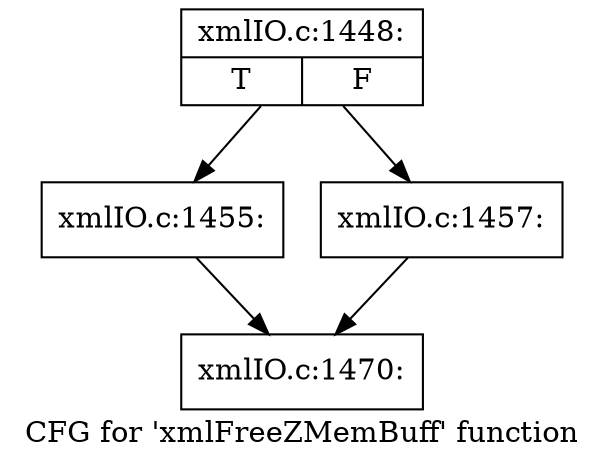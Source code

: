 digraph "CFG for 'xmlFreeZMemBuff' function" {
	label="CFG for 'xmlFreeZMemBuff' function";

	Node0x55ed3484e730 [shape=record,label="{xmlIO.c:1448:|{<s0>T|<s1>F}}"];
	Node0x55ed3484e730 -> Node0x55ed34854b40;
	Node0x55ed3484e730 -> Node0x55ed34854b90;
	Node0x55ed34854b40 [shape=record,label="{xmlIO.c:1455:}"];
	Node0x55ed34854b40 -> Node0x55ed3484d770;
	Node0x55ed34854b90 [shape=record,label="{xmlIO.c:1457:}"];
	Node0x55ed34854b90 -> Node0x55ed3484d770;
	Node0x55ed3484d770 [shape=record,label="{xmlIO.c:1470:}"];
}
